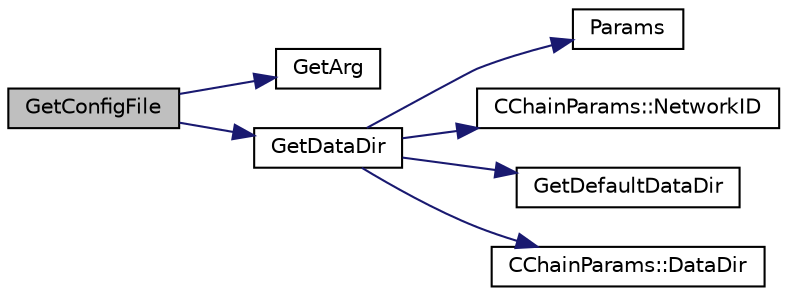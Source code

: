 digraph "GetConfigFile"
{
  edge [fontname="Helvetica",fontsize="10",labelfontname="Helvetica",labelfontsize="10"];
  node [fontname="Helvetica",fontsize="10",shape=record];
  rankdir="LR";
  Node1833 [label="GetConfigFile",height=0.2,width=0.4,color="black", fillcolor="grey75", style="filled", fontcolor="black"];
  Node1833 -> Node1834 [color="midnightblue",fontsize="10",style="solid",fontname="Helvetica"];
  Node1834 [label="GetArg",height=0.2,width=0.4,color="black", fillcolor="white", style="filled",URL="$df/d2d/util_8cpp.html#a24f685720bf40370e5bd2a192ad50cd8",tooltip="Return string argument or default value. "];
  Node1833 -> Node1835 [color="midnightblue",fontsize="10",style="solid",fontname="Helvetica"];
  Node1835 [label="GetDataDir",height=0.2,width=0.4,color="black", fillcolor="white", style="filled",URL="$df/d2d/util_8cpp.html#ab83866a054745d4b30a3948a1b44beba"];
  Node1835 -> Node1836 [color="midnightblue",fontsize="10",style="solid",fontname="Helvetica"];
  Node1836 [label="Params",height=0.2,width=0.4,color="black", fillcolor="white", style="filled",URL="$df/dbf/chainparams_8cpp.html#ace5c5b706d71a324a417dd2db394fd4a",tooltip="Return the currently selected parameters. "];
  Node1835 -> Node1837 [color="midnightblue",fontsize="10",style="solid",fontname="Helvetica"];
  Node1837 [label="CChainParams::NetworkID",height=0.2,width=0.4,color="black", fillcolor="white", style="filled",URL="$d1/d4f/class_c_chain_params.html#a90dc493ec0c0325c98c3ac06eb99862b"];
  Node1835 -> Node1838 [color="midnightblue",fontsize="10",style="solid",fontname="Helvetica"];
  Node1838 [label="GetDefaultDataDir",height=0.2,width=0.4,color="black", fillcolor="white", style="filled",URL="$df/d2d/util_8cpp.html#ab272995de020a3bcbf743be630e485c6"];
  Node1835 -> Node1839 [color="midnightblue",fontsize="10",style="solid",fontname="Helvetica"];
  Node1839 [label="CChainParams::DataDir",height=0.2,width=0.4,color="black", fillcolor="white", style="filled",URL="$d1/d4f/class_c_chain_params.html#a959488b5d8e6fe62857940b831d73a78"];
}
